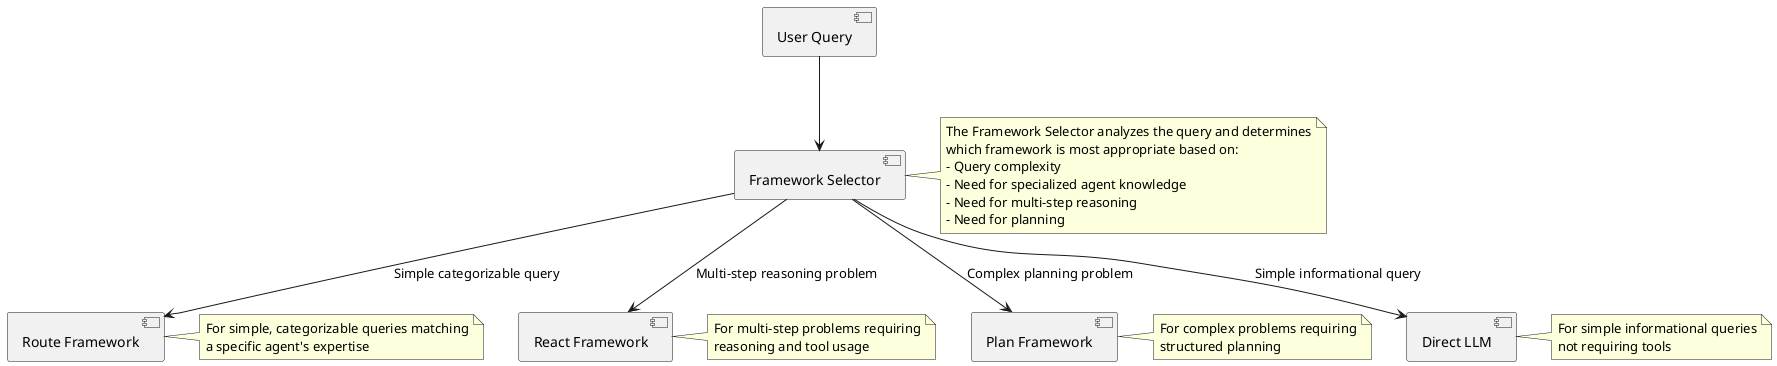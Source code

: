 @startuml Framework Selection Diagram

' Define components
component "User Query" as Query
component "Framework Selector" as FS
component "Route Framework" as RF
component "React Framework" as ReF
component "Plan Framework" as PF
component "Direct LLM" as DL

' Define relationships
Query --> FS
FS --> RF : Simple categorizable query
FS --> ReF : Multi-step reasoning problem
FS --> PF : Complex planning problem
FS --> DL : Simple informational query

' Add notes
note right of FS
  The Framework Selector analyzes the query and determines
  which framework is most appropriate based on:
  - Query complexity
  - Need for specialized agent knowledge
  - Need for multi-step reasoning
  - Need for planning
end note

note right of RF
  For simple, categorizable queries matching
  a specific agent's expertise
end note

note right of ReF
  For multi-step problems requiring
  reasoning and tool usage
end note

note right of PF
  For complex problems requiring
  structured planning
end note

note right of DL
  For simple informational queries
  not requiring tools
end note

@enduml
